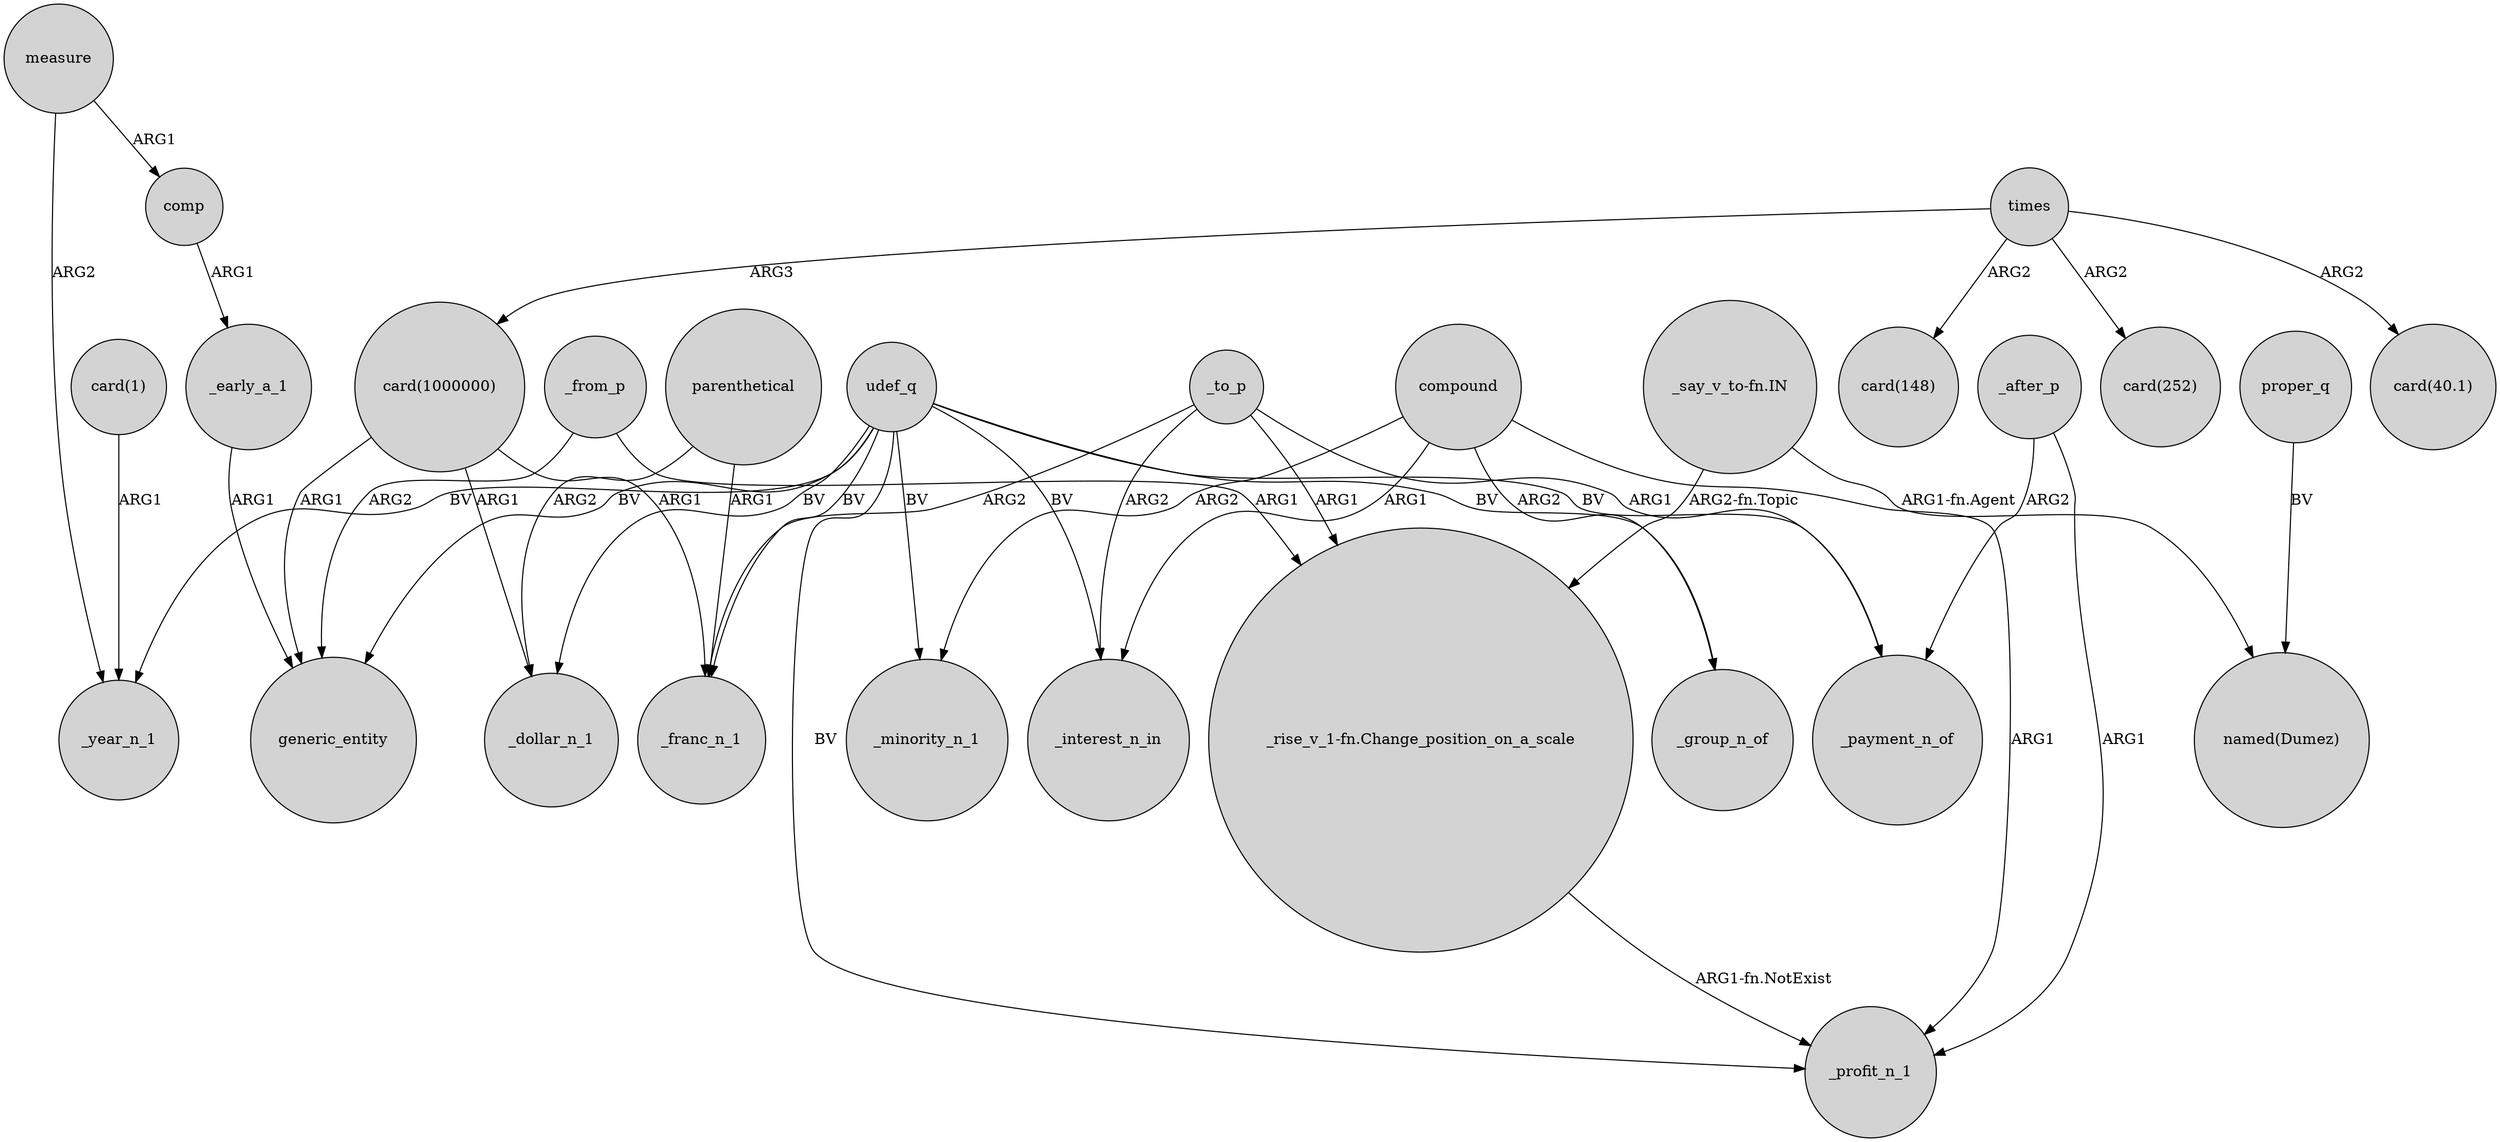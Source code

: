 digraph {
	node [shape=circle style=filled]
	"card(1000000)" -> generic_entity [label=ARG1]
	"card(1000000)" -> _dollar_n_1 [label=ARG1]
	udef_q -> generic_entity [label=BV]
	parenthetical -> _franc_n_1 [label=ARG1]
	measure -> _year_n_1 [label=ARG2]
	times -> "card(40.1)" [label=ARG2]
	udef_q -> _minority_n_1 [label=BV]
	compound -> _profit_n_1 [label=ARG1]
	measure -> comp [label=ARG1]
	"_say_v_to-fn.IN" -> "named(Dumez)" [label="ARG1-fn.Agent"]
	_from_p -> generic_entity [label=ARG2]
	udef_q -> _interest_n_in [label=BV]
	_after_p -> _payment_n_of [label=ARG2]
	comp -> _early_a_1 [label=ARG1]
	udef_q -> _payment_n_of [label=BV]
	_to_p -> _payment_n_of [label=ARG1]
	proper_q -> "named(Dumez)" [label=BV]
	compound -> _minority_n_1 [label=ARG2]
	times -> "card(1000000)" [label=ARG3]
	times -> "card(148)" [label=ARG2]
	_early_a_1 -> generic_entity [label=ARG1]
	_to_p -> _interest_n_in [label=ARG2]
	_after_p -> _profit_n_1 [label=ARG1]
	"card(1)" -> _year_n_1 [label=ARG1]
	"card(1000000)" -> _franc_n_1 [label=ARG1]
	udef_q -> _year_n_1 [label=BV]
	"_say_v_to-fn.IN" -> "_rise_v_1-fn.Change_position_on_a_scale" [label="ARG2-fn.Topic"]
	compound -> _interest_n_in [label=ARG1]
	udef_q -> _profit_n_1 [label=BV]
	udef_q -> _dollar_n_1 [label=BV]
	udef_q -> _franc_n_1 [label=BV]
	_to_p -> "_rise_v_1-fn.Change_position_on_a_scale" [label=ARG1]
	_to_p -> _franc_n_1 [label=ARG2]
	udef_q -> _group_n_of [label=BV]
	parenthetical -> _dollar_n_1 [label=ARG2]
	times -> "card(252)" [label=ARG2]
	compound -> _group_n_of [label=ARG2]
	_from_p -> "_rise_v_1-fn.Change_position_on_a_scale" [label=ARG1]
	"_rise_v_1-fn.Change_position_on_a_scale" -> _profit_n_1 [label="ARG1-fn.NotExist"]
}
